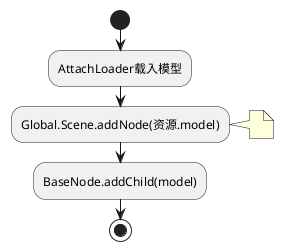 @startuml Scene
start
:AttachLoader载入模型;
:Global.Scene.addNode(资源.model);
note right

endnote
:BaseNode.addChild(model);
stop
@enduml